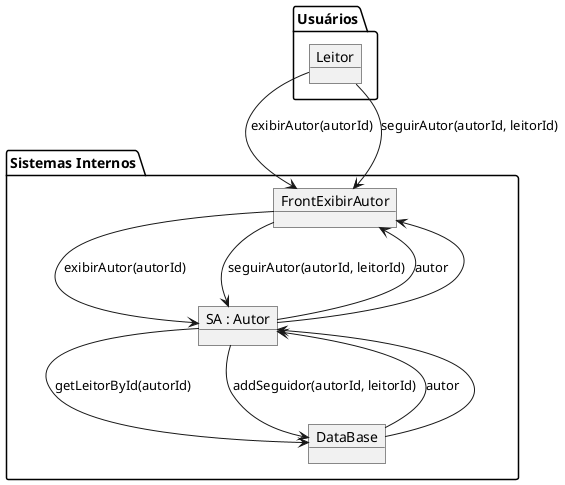 @startuml
package "Usuários" {
    object Leitor
}

package "Sistemas Internos" {
    object FrontExibirAutor
    object "SA : Autor" as Autor
    object DataBase
}


Leitor --> FrontExibirAutor : exibirAutor(autorId)
Leitor --> FrontExibirAutor : seguirAutor(autorId, leitorId)
FrontExibirAutor --> Autor : exibirAutor(autorId)
FrontExibirAutor --> Autor : seguirAutor(autorId, leitorId)
Autor --> DataBase : getLeitorById(autorId)
Autor --> DataBase : addSeguidor(autorId, leitorId)
DataBase --> Autor : autor
DataBase --> Autor
Autor --> FrontExibirAutor : autor
Autor --> FrontExibirAutor
@enduml